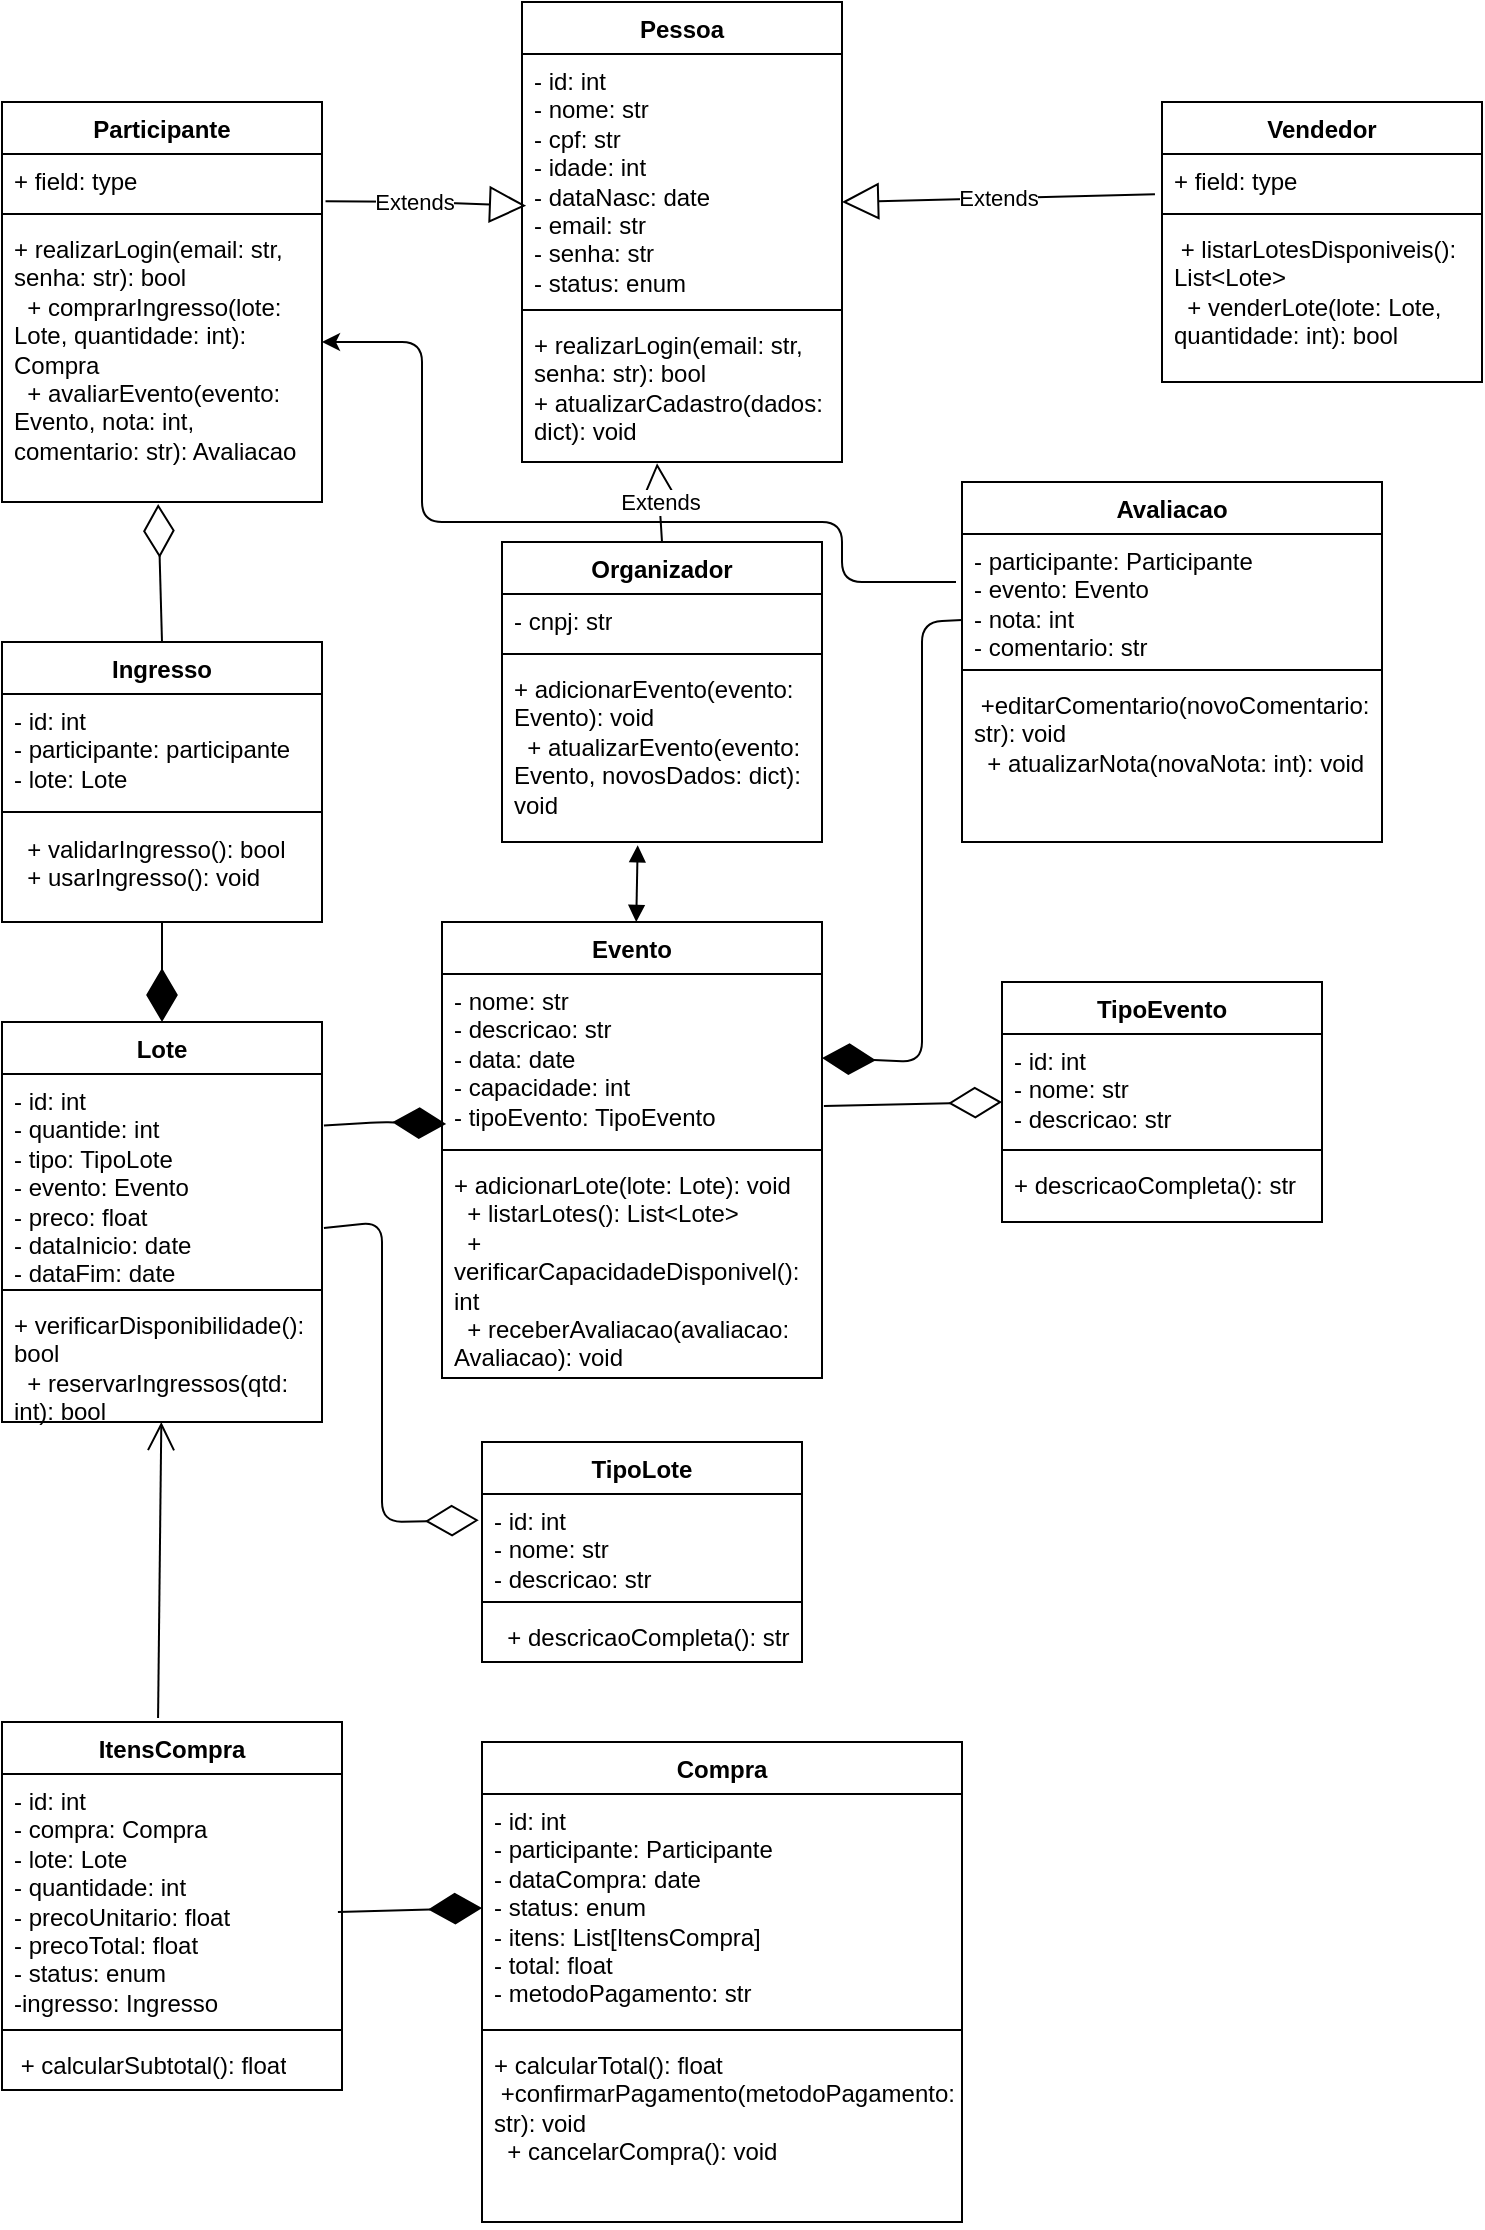 <mxfile>
    <diagram id="XfVH0HAjjys5zsh1K343" name="Page-1">
        <mxGraphModel dx="1216" dy="779" grid="1" gridSize="10" guides="1" tooltips="1" connect="1" arrows="1" fold="1" page="1" pageScale="1" pageWidth="850" pageHeight="1100" math="0" shadow="0">
            <root>
                <mxCell id="0"/>
                <mxCell id="1" parent="0"/>
                <mxCell id="6" value="Pessoa" style="swimlane;fontStyle=1;align=center;verticalAlign=top;childLayout=stackLayout;horizontal=1;startSize=26;horizontalStack=0;resizeParent=1;resizeParentMax=0;resizeLast=0;collapsible=1;marginBottom=0;whiteSpace=wrap;html=1;" parent="1" vertex="1">
                    <mxGeometry x="290" y="20" width="160" height="230" as="geometry"/>
                </mxCell>
                <mxCell id="7" value="- id: int&lt;div&gt;- nome: str&lt;/div&gt;&lt;div&gt;- cpf: str&lt;/div&gt;&lt;div&gt;- idade: int&lt;/div&gt;&lt;div&gt;- dataNasc: date&lt;/div&gt;&lt;div&gt;- email: str&lt;/div&gt;&lt;div&gt;- senha: str&lt;/div&gt;&lt;div&gt;- status: enum&lt;/div&gt;&lt;div&gt;&lt;br&gt;&lt;/div&gt;&lt;div&gt;&lt;br&gt;&lt;/div&gt;&lt;div&gt;&lt;br&gt;&lt;/div&gt;" style="text;strokeColor=none;fillColor=none;align=left;verticalAlign=top;spacingLeft=4;spacingRight=4;overflow=hidden;rotatable=0;points=[[0,0.5],[1,0.5]];portConstraint=eastwest;whiteSpace=wrap;html=1;" parent="6" vertex="1">
                    <mxGeometry y="26" width="160" height="124" as="geometry"/>
                </mxCell>
                <mxCell id="8" value="" style="line;strokeWidth=1;fillColor=none;align=left;verticalAlign=middle;spacingTop=-1;spacingLeft=3;spacingRight=3;rotatable=0;labelPosition=right;points=[];portConstraint=eastwest;strokeColor=inherit;" parent="6" vertex="1">
                    <mxGeometry y="150" width="160" height="8" as="geometry"/>
                </mxCell>
                <mxCell id="9" value="&lt;span style=&quot;color: rgb(0, 0, 0);&quot;&gt;+ realizarLogin(email: str, senha: str): bool&lt;/span&gt;&lt;div&gt;&lt;font color=&quot;#000000&quot;&gt;+&amp;nbsp;&lt;/font&gt;atualizarCadastro(dados: dict): void&lt;font color=&quot;#000000&quot;&gt;&lt;br&gt;&lt;/font&gt;&lt;div&gt;&lt;span style=&quot;color: rgb(0, 0, 0);&quot;&gt;&lt;br&gt;&lt;/span&gt;&lt;/div&gt;&lt;/div&gt;" style="text;strokeColor=none;fillColor=none;align=left;verticalAlign=top;spacingLeft=4;spacingRight=4;overflow=hidden;rotatable=0;points=[[0,0.5],[1,0.5]];portConstraint=eastwest;whiteSpace=wrap;html=1;" parent="6" vertex="1">
                    <mxGeometry y="158" width="160" height="72" as="geometry"/>
                </mxCell>
                <mxCell id="11" value="Participante" style="swimlane;fontStyle=1;align=center;verticalAlign=top;childLayout=stackLayout;horizontal=1;startSize=26;horizontalStack=0;resizeParent=1;resizeParentMax=0;resizeLast=0;collapsible=1;marginBottom=0;whiteSpace=wrap;html=1;" parent="1" vertex="1">
                    <mxGeometry x="30" y="70" width="160" height="200" as="geometry"/>
                </mxCell>
                <mxCell id="12" value="+ field: type" style="text;strokeColor=none;fillColor=none;align=left;verticalAlign=top;spacingLeft=4;spacingRight=4;overflow=hidden;rotatable=0;points=[[0,0.5],[1,0.5]];portConstraint=eastwest;whiteSpace=wrap;html=1;" parent="11" vertex="1">
                    <mxGeometry y="26" width="160" height="26" as="geometry"/>
                </mxCell>
                <mxCell id="13" value="" style="line;strokeWidth=1;fillColor=none;align=left;verticalAlign=middle;spacingTop=-1;spacingLeft=3;spacingRight=3;rotatable=0;labelPosition=right;points=[];portConstraint=eastwest;strokeColor=inherit;" parent="11" vertex="1">
                    <mxGeometry y="52" width="160" height="8" as="geometry"/>
                </mxCell>
                <mxCell id="14" value="&lt;div&gt;&lt;font color=&quot;#000000&quot;&gt;+ realizarLogin(email: str, senha: str): bool&lt;/font&gt;&lt;/div&gt;&lt;div&gt;&lt;font color=&quot;#000000&quot;&gt;&amp;nbsp; + comprarIngresso(lote: Lote, quantidade: int): Compra&lt;/font&gt;&lt;/div&gt;&lt;div&gt;&lt;font color=&quot;#000000&quot;&gt;&amp;nbsp; + avaliarEvento(evento: Evento, nota: int, comentario: str): Avaliacao&lt;/font&gt;&lt;/div&gt;" style="text;strokeColor=none;fillColor=none;align=left;verticalAlign=top;spacingLeft=4;spacingRight=4;overflow=hidden;rotatable=0;points=[[0,0.5],[1,0.5]];portConstraint=eastwest;whiteSpace=wrap;html=1;" parent="11" vertex="1">
                    <mxGeometry y="60" width="160" height="140" as="geometry"/>
                </mxCell>
                <mxCell id="15" value="Organizador" style="swimlane;fontStyle=1;align=center;verticalAlign=top;childLayout=stackLayout;horizontal=1;startSize=26;horizontalStack=0;resizeParent=1;resizeParentMax=0;resizeLast=0;collapsible=1;marginBottom=0;whiteSpace=wrap;html=1;" parent="1" vertex="1">
                    <mxGeometry x="280" y="290" width="160" height="150" as="geometry"/>
                </mxCell>
                <mxCell id="16" value="- cnpj: str" style="text;strokeColor=none;fillColor=none;align=left;verticalAlign=top;spacingLeft=4;spacingRight=4;overflow=hidden;rotatable=0;points=[[0,0.5],[1,0.5]];portConstraint=eastwest;whiteSpace=wrap;html=1;" parent="15" vertex="1">
                    <mxGeometry y="26" width="160" height="26" as="geometry"/>
                </mxCell>
                <mxCell id="17" value="" style="line;strokeWidth=1;fillColor=none;align=left;verticalAlign=middle;spacingTop=-1;spacingLeft=3;spacingRight=3;rotatable=0;labelPosition=right;points=[];portConstraint=eastwest;strokeColor=inherit;" parent="15" vertex="1">
                    <mxGeometry y="52" width="160" height="8" as="geometry"/>
                </mxCell>
                <mxCell id="18" value="&lt;div&gt;&lt;font color=&quot;#000000&quot;&gt;+ adicionarEvento(evento: Evento): void&lt;/font&gt;&lt;/div&gt;&lt;div&gt;&lt;font color=&quot;#000000&quot;&gt;&amp;nbsp; + atualizarEvento(evento: Evento, novosDados: dict): void&lt;/font&gt;&lt;/div&gt;" style="text;strokeColor=none;fillColor=none;align=left;verticalAlign=top;spacingLeft=4;spacingRight=4;overflow=hidden;rotatable=0;points=[[0,0.5],[1,0.5]];portConstraint=eastwest;whiteSpace=wrap;html=1;" parent="15" vertex="1">
                    <mxGeometry y="60" width="160" height="90" as="geometry"/>
                </mxCell>
                <mxCell id="19" value="Vendedor" style="swimlane;fontStyle=1;align=center;verticalAlign=top;childLayout=stackLayout;horizontal=1;startSize=26;horizontalStack=0;resizeParent=1;resizeParentMax=0;resizeLast=0;collapsible=1;marginBottom=0;whiteSpace=wrap;html=1;" parent="1" vertex="1">
                    <mxGeometry x="610" y="70" width="160" height="140" as="geometry"/>
                </mxCell>
                <mxCell id="20" value="+ field: type" style="text;strokeColor=none;fillColor=none;align=left;verticalAlign=top;spacingLeft=4;spacingRight=4;overflow=hidden;rotatable=0;points=[[0,0.5],[1,0.5]];portConstraint=eastwest;whiteSpace=wrap;html=1;" parent="19" vertex="1">
                    <mxGeometry y="26" width="160" height="26" as="geometry"/>
                </mxCell>
                <mxCell id="21" value="" style="line;strokeWidth=1;fillColor=none;align=left;verticalAlign=middle;spacingTop=-1;spacingLeft=3;spacingRight=3;rotatable=0;labelPosition=right;points=[];portConstraint=eastwest;strokeColor=inherit;" parent="19" vertex="1">
                    <mxGeometry y="52" width="160" height="8" as="geometry"/>
                </mxCell>
                <mxCell id="22" value="&lt;div&gt;&lt;font color=&quot;#000000&quot;&gt;&amp;nbsp;+ listarLotesDisponiveis(): List&amp;lt;Lote&amp;gt;&lt;/font&gt;&lt;/div&gt;&lt;div&gt;&lt;font color=&quot;#000000&quot;&gt;&amp;nbsp; + venderLote(lote: Lote, quantidade: int): bool&lt;/font&gt;&lt;/div&gt;" style="text;strokeColor=none;fillColor=none;align=left;verticalAlign=top;spacingLeft=4;spacingRight=4;overflow=hidden;rotatable=0;points=[[0,0.5],[1,0.5]];portConstraint=eastwest;whiteSpace=wrap;html=1;" parent="19" vertex="1">
                    <mxGeometry y="60" width="160" height="80" as="geometry"/>
                </mxCell>
                <mxCell id="23" value="Extends" style="endArrow=block;endSize=16;endFill=0;html=1;exitX=1.011;exitY=0.908;exitDx=0;exitDy=0;entryX=0.013;entryY=0.612;entryDx=0;entryDy=0;entryPerimeter=0;exitPerimeter=0;" parent="1" source="12" target="7" edge="1">
                    <mxGeometry x="-0.125" width="160" relative="1" as="geometry">
                        <mxPoint x="160" y="190" as="sourcePoint"/>
                        <mxPoint x="320" y="190" as="targetPoint"/>
                        <Array as="points">
                            <mxPoint x="240" y="120"/>
                        </Array>
                        <mxPoint as="offset"/>
                    </mxGeometry>
                </mxCell>
                <mxCell id="24" value="Extends" style="endArrow=block;endSize=16;endFill=0;html=1;exitX=0.5;exitY=0;exitDx=0;exitDy=0;entryX=0.422;entryY=1.008;entryDx=0;entryDy=0;entryPerimeter=0;" parent="1" source="15" target="9" edge="1">
                    <mxGeometry width="160" relative="1" as="geometry">
                        <mxPoint x="350" y="290" as="sourcePoint"/>
                        <mxPoint x="510" y="340" as="targetPoint"/>
                    </mxGeometry>
                </mxCell>
                <mxCell id="25" value="Extends" style="endArrow=block;endSize=16;endFill=0;html=1;entryX=1;entryY=0.597;entryDx=0;entryDy=0;entryPerimeter=0;exitX=-0.022;exitY=0.774;exitDx=0;exitDy=0;exitPerimeter=0;" parent="1" source="20" target="7" edge="1">
                    <mxGeometry width="160" relative="1" as="geometry">
                        <mxPoint x="560" y="230" as="sourcePoint"/>
                        <mxPoint x="500" y="140" as="targetPoint"/>
                    </mxGeometry>
                </mxCell>
                <mxCell id="26" value="Evento" style="swimlane;fontStyle=1;align=center;verticalAlign=top;childLayout=stackLayout;horizontal=1;startSize=26;horizontalStack=0;resizeParent=1;resizeParentMax=0;resizeLast=0;collapsible=1;marginBottom=0;whiteSpace=wrap;html=1;" parent="1" vertex="1">
                    <mxGeometry x="250" y="480" width="190" height="228" as="geometry"/>
                </mxCell>
                <mxCell id="27" value="&lt;div&gt;- nome: str&lt;/div&gt;&lt;div&gt;- descricao: str&lt;/div&gt;&lt;div&gt;- data: date&lt;/div&gt;- capacidade: int&lt;div&gt;- tipoEvento: TipoEvento&lt;/div&gt;&lt;div&gt;&lt;br&gt;&lt;/div&gt;" style="text;strokeColor=none;fillColor=none;align=left;verticalAlign=top;spacingLeft=4;spacingRight=4;overflow=hidden;rotatable=0;points=[[0,0.5],[1,0.5]];portConstraint=eastwest;whiteSpace=wrap;html=1;" parent="26" vertex="1">
                    <mxGeometry y="26" width="190" height="84" as="geometry"/>
                </mxCell>
                <mxCell id="28" value="" style="line;strokeWidth=1;fillColor=none;align=left;verticalAlign=middle;spacingTop=-1;spacingLeft=3;spacingRight=3;rotatable=0;labelPosition=right;points=[];portConstraint=eastwest;strokeColor=inherit;" parent="26" vertex="1">
                    <mxGeometry y="110" width="190" height="8" as="geometry"/>
                </mxCell>
                <mxCell id="29" value="&lt;div&gt;&lt;font color=&quot;#000000&quot;&gt;+ adicionarLote(lote: Lote): void&lt;/font&gt;&lt;/div&gt;&lt;div&gt;&lt;font color=&quot;#000000&quot;&gt;&amp;nbsp; + listarLotes(): List&amp;lt;Lote&amp;gt;&lt;/font&gt;&lt;/div&gt;&lt;div&gt;&lt;font color=&quot;#000000&quot;&gt;&amp;nbsp; + verificarCapacidadeDisponivel(): int&lt;/font&gt;&lt;/div&gt;&lt;div&gt;&lt;font color=&quot;#000000&quot;&gt;&amp;nbsp; + receberAvaliacao(avaliacao: Avaliacao): void&lt;/font&gt;&lt;/div&gt;" style="text;strokeColor=none;fillColor=none;align=left;verticalAlign=top;spacingLeft=4;spacingRight=4;overflow=hidden;rotatable=0;points=[[0,0.5],[1,0.5]];portConstraint=eastwest;whiteSpace=wrap;html=1;" parent="26" vertex="1">
                    <mxGeometry y="118" width="190" height="110" as="geometry"/>
                </mxCell>
                <mxCell id="30" value="Ingresso" style="swimlane;fontStyle=1;align=center;verticalAlign=top;childLayout=stackLayout;horizontal=1;startSize=26;horizontalStack=0;resizeParent=1;resizeParentMax=0;resizeLast=0;collapsible=1;marginBottom=0;whiteSpace=wrap;html=1;" parent="1" vertex="1">
                    <mxGeometry x="30" y="340" width="160" height="140" as="geometry"/>
                </mxCell>
                <mxCell id="31" value="&lt;div&gt;- id: int&lt;/div&gt;- participante: participante&lt;div&gt;- lote: Lote&lt;/div&gt;&lt;div&gt;&lt;br&gt;&lt;/div&gt;" style="text;strokeColor=none;fillColor=none;align=left;verticalAlign=top;spacingLeft=4;spacingRight=4;overflow=hidden;rotatable=0;points=[[0,0.5],[1,0.5]];portConstraint=eastwest;whiteSpace=wrap;html=1;" parent="30" vertex="1">
                    <mxGeometry y="26" width="160" height="54" as="geometry"/>
                </mxCell>
                <mxCell id="32" value="" style="line;strokeWidth=1;fillColor=none;align=left;verticalAlign=middle;spacingTop=-1;spacingLeft=3;spacingRight=3;rotatable=0;labelPosition=right;points=[];portConstraint=eastwest;strokeColor=inherit;" parent="30" vertex="1">
                    <mxGeometry y="80" width="160" height="10" as="geometry"/>
                </mxCell>
                <mxCell id="33" value="&lt;div&gt;&lt;font color=&quot;#000000&quot;&gt;&amp;nbsp; + validarIngresso(): bool&lt;/font&gt;&lt;/div&gt;&lt;div&gt;&lt;font color=&quot;#000000&quot;&gt;&amp;nbsp; + usarIngresso(): void&lt;/font&gt;&lt;/div&gt;" style="text;strokeColor=none;fillColor=none;align=left;verticalAlign=top;spacingLeft=4;spacingRight=4;overflow=hidden;rotatable=0;points=[[0,0.5],[1,0.5]];portConstraint=eastwest;whiteSpace=wrap;html=1;" parent="30" vertex="1">
                    <mxGeometry y="90" width="160" height="50" as="geometry"/>
                </mxCell>
                <mxCell id="108" style="edgeStyle=none;html=1;" parent="1" edge="1">
                    <mxGeometry relative="1" as="geometry">
                        <mxPoint x="190" y="190" as="targetPoint"/>
                        <Array as="points">
                            <mxPoint x="450" y="310"/>
                            <mxPoint x="450" y="280"/>
                            <mxPoint x="240" y="280"/>
                            <mxPoint x="240" y="190"/>
                        </Array>
                        <mxPoint x="507" y="310" as="sourcePoint"/>
                    </mxGeometry>
                </mxCell>
                <mxCell id="34" value="Avaliacao" style="swimlane;fontStyle=1;align=center;verticalAlign=top;childLayout=stackLayout;horizontal=1;startSize=26;horizontalStack=0;resizeParent=1;resizeParentMax=0;resizeLast=0;collapsible=1;marginBottom=0;whiteSpace=wrap;html=1;" parent="1" vertex="1">
                    <mxGeometry x="510" y="260" width="210" height="180" as="geometry"/>
                </mxCell>
                <mxCell id="35" value="- participante: Participante&lt;div&gt;- evento: Evento&lt;/div&gt;&lt;div&gt;- nota: int&lt;/div&gt;&lt;div&gt;- comentario: str&lt;/div&gt;&lt;div&gt;&lt;br&gt;&lt;/div&gt;" style="text;strokeColor=none;fillColor=none;align=left;verticalAlign=top;spacingLeft=4;spacingRight=4;overflow=hidden;rotatable=0;points=[[0,0.5],[1,0.5]];portConstraint=eastwest;whiteSpace=wrap;html=1;" parent="34" vertex="1">
                    <mxGeometry y="26" width="210" height="64" as="geometry"/>
                </mxCell>
                <mxCell id="36" value="" style="line;strokeWidth=1;fillColor=none;align=left;verticalAlign=middle;spacingTop=-1;spacingLeft=3;spacingRight=3;rotatable=0;labelPosition=right;points=[];portConstraint=eastwest;strokeColor=inherit;" parent="34" vertex="1">
                    <mxGeometry y="90" width="210" height="8" as="geometry"/>
                </mxCell>
                <mxCell id="37" value="&lt;div&gt;&lt;font color=&quot;#000000&quot;&gt;&amp;nbsp;+editarComentario(novoComentario: str): void&lt;/font&gt;&lt;/div&gt;&lt;div&gt;&lt;font color=&quot;#000000&quot;&gt;&amp;nbsp; + atualizarNota(novaNota: int): void&lt;/font&gt;&lt;/div&gt;" style="text;strokeColor=none;fillColor=none;align=left;verticalAlign=top;spacingLeft=4;spacingRight=4;overflow=hidden;rotatable=0;points=[[0,0.5],[1,0.5]];portConstraint=eastwest;whiteSpace=wrap;html=1;" parent="34" vertex="1">
                    <mxGeometry y="98" width="210" height="82" as="geometry"/>
                </mxCell>
                <mxCell id="42" value="Lote" style="swimlane;fontStyle=1;align=center;verticalAlign=top;childLayout=stackLayout;horizontal=1;startSize=26;horizontalStack=0;resizeParent=1;resizeParentMax=0;resizeLast=0;collapsible=1;marginBottom=0;whiteSpace=wrap;html=1;" parent="1" vertex="1">
                    <mxGeometry x="30" y="530" width="160" height="200" as="geometry"/>
                </mxCell>
                <mxCell id="43" value="- id: int&lt;div&gt;- quantide: int&lt;/div&gt;&lt;div&gt;- tipo: TipoLote&lt;/div&gt;&lt;div&gt;- evento: Evento&lt;/div&gt;&lt;div&gt;- preco: float&lt;/div&gt;&lt;div&gt;- dataInicio: date&lt;/div&gt;&lt;div&gt;- dataFim: date&lt;/div&gt;" style="text;strokeColor=none;fillColor=none;align=left;verticalAlign=top;spacingLeft=4;spacingRight=4;overflow=hidden;rotatable=0;points=[[0,0.5],[1,0.5]];portConstraint=eastwest;whiteSpace=wrap;html=1;" parent="42" vertex="1">
                    <mxGeometry y="26" width="160" height="104" as="geometry"/>
                </mxCell>
                <mxCell id="44" value="" style="line;strokeWidth=1;fillColor=none;align=left;verticalAlign=middle;spacingTop=-1;spacingLeft=3;spacingRight=3;rotatable=0;labelPosition=right;points=[];portConstraint=eastwest;strokeColor=inherit;" parent="42" vertex="1">
                    <mxGeometry y="130" width="160" height="8" as="geometry"/>
                </mxCell>
                <mxCell id="45" value="&lt;div&gt;&lt;font color=&quot;#000000&quot;&gt;+ verificarDisponibilidade(): bool&lt;/font&gt;&lt;/div&gt;&lt;div&gt;&lt;font color=&quot;#000000&quot;&gt;&amp;nbsp; + reservarIngressos(qtd: int): bool&lt;/font&gt;&lt;/div&gt;" style="text;strokeColor=none;fillColor=none;align=left;verticalAlign=top;spacingLeft=4;spacingRight=4;overflow=hidden;rotatable=0;points=[[0,0.5],[1,0.5]];portConstraint=eastwest;whiteSpace=wrap;html=1;" parent="42" vertex="1">
                    <mxGeometry y="138" width="160" height="62" as="geometry"/>
                </mxCell>
                <mxCell id="59" value="" style="endArrow=diamondThin;endFill=1;endSize=24;html=1;entryX=0.5;entryY=0;entryDx=0;entryDy=0;" parent="1" source="33" target="42" edge="1">
                    <mxGeometry width="160" relative="1" as="geometry">
                        <mxPoint x="380" y="450" as="sourcePoint"/>
                        <mxPoint x="110" y="430" as="targetPoint"/>
                        <Array as="points">
                            <mxPoint x="110" y="500"/>
                        </Array>
                    </mxGeometry>
                </mxCell>
                <mxCell id="60" value="Compra" style="swimlane;fontStyle=1;align=center;verticalAlign=top;childLayout=stackLayout;horizontal=1;startSize=26;horizontalStack=0;resizeParent=1;resizeParentMax=0;resizeLast=0;collapsible=1;marginBottom=0;whiteSpace=wrap;html=1;" parent="1" vertex="1">
                    <mxGeometry x="270" y="890" width="240" height="240" as="geometry"/>
                </mxCell>
                <mxCell id="61" value="- id: int&lt;div&gt;- participante: Participante&lt;/div&gt;&lt;div&gt;- dataCompra: date&lt;/div&gt;&lt;div&gt;- status: enum&lt;/div&gt;&lt;div&gt;- itens: List[ItensCompra]&amp;nbsp;&lt;/div&gt;&lt;div&gt;- total: float&lt;/div&gt;&lt;div&gt;- metodoPagamento: str&lt;/div&gt;" style="text;strokeColor=none;fillColor=none;align=left;verticalAlign=top;spacingLeft=4;spacingRight=4;overflow=hidden;rotatable=0;points=[[0,0.5],[1,0.5]];portConstraint=eastwest;whiteSpace=wrap;html=1;" parent="60" vertex="1">
                    <mxGeometry y="26" width="240" height="114" as="geometry"/>
                </mxCell>
                <mxCell id="62" value="" style="line;strokeWidth=1;fillColor=none;align=left;verticalAlign=middle;spacingTop=-1;spacingLeft=3;spacingRight=3;rotatable=0;labelPosition=right;points=[];portConstraint=eastwest;strokeColor=inherit;" parent="60" vertex="1">
                    <mxGeometry y="140" width="240" height="8" as="geometry"/>
                </mxCell>
                <mxCell id="63" value="&lt;div&gt;&lt;font color=&quot;#000000&quot;&gt;+ calcularTotal(): float&lt;/font&gt;&lt;/div&gt;&lt;div&gt;&lt;font color=&quot;#000000&quot;&gt;&amp;nbsp;+confirmarPagamento(metodoPagamento: str): void&lt;/font&gt;&lt;/div&gt;&lt;div&gt;&lt;font color=&quot;#000000&quot;&gt;&amp;nbsp; + cancelarCompra(): void&lt;/font&gt;&lt;/div&gt;" style="text;strokeColor=none;fillColor=none;align=left;verticalAlign=top;spacingLeft=4;spacingRight=4;overflow=hidden;rotatable=0;points=[[0,0.5],[1,0.5]];portConstraint=eastwest;whiteSpace=wrap;html=1;" parent="60" vertex="1">
                    <mxGeometry y="148" width="240" height="92" as="geometry"/>
                </mxCell>
                <mxCell id="68" value="ItensCompra" style="swimlane;fontStyle=1;align=center;verticalAlign=top;childLayout=stackLayout;horizontal=1;startSize=26;horizontalStack=0;resizeParent=1;resizeParentMax=0;resizeLast=0;collapsible=1;marginBottom=0;whiteSpace=wrap;html=1;" parent="1" vertex="1">
                    <mxGeometry x="30" y="880" width="170" height="184" as="geometry"/>
                </mxCell>
                <mxCell id="69" value="- id: int&lt;div&gt;- compra: Compra&lt;/div&gt;&lt;div&gt;- lote: Lote&lt;/div&gt;&lt;div&gt;- quantidade: int&lt;/div&gt;&lt;div&gt;- precoUnitario: float&lt;/div&gt;&lt;div&gt;- precoTotal: float&lt;/div&gt;&lt;div&gt;- status: enum&lt;/div&gt;&lt;div&gt;-ingresso: Ingresso&lt;/div&gt;" style="text;strokeColor=none;fillColor=none;align=left;verticalAlign=top;spacingLeft=4;spacingRight=4;overflow=hidden;rotatable=0;points=[[0,0.5],[1,0.5]];portConstraint=eastwest;whiteSpace=wrap;html=1;" parent="68" vertex="1">
                    <mxGeometry y="26" width="170" height="124" as="geometry"/>
                </mxCell>
                <mxCell id="70" value="" style="line;strokeWidth=1;fillColor=none;align=left;verticalAlign=middle;spacingTop=-1;spacingLeft=3;spacingRight=3;rotatable=0;labelPosition=right;points=[];portConstraint=eastwest;strokeColor=inherit;" parent="68" vertex="1">
                    <mxGeometry y="150" width="170" height="8" as="geometry"/>
                </mxCell>
                <mxCell id="71" value="&amp;nbsp;+ calcularSubtotal(): float" style="text;strokeColor=none;fillColor=none;align=left;verticalAlign=top;spacingLeft=4;spacingRight=4;overflow=hidden;rotatable=0;points=[[0,0.5],[1,0.5]];portConstraint=eastwest;whiteSpace=wrap;html=1;" parent="68" vertex="1">
                    <mxGeometry y="158" width="170" height="26" as="geometry"/>
                </mxCell>
                <mxCell id="72" value="" style="endArrow=diamondThin;endFill=1;endSize=24;html=1;exitX=0.988;exitY=0.556;exitDx=0;exitDy=0;exitPerimeter=0;entryX=0;entryY=0.5;entryDx=0;entryDy=0;" parent="1" source="69" target="61" edge="1">
                    <mxGeometry width="160" relative="1" as="geometry">
                        <mxPoint x="280" y="825" as="sourcePoint"/>
                        <mxPoint x="320" y="785" as="targetPoint"/>
                    </mxGeometry>
                </mxCell>
                <mxCell id="75" value="" style="endArrow=diamondThin;endFill=1;endSize=24;html=1;entryX=0.011;entryY=0.893;entryDx=0;entryDy=0;exitX=1.006;exitY=0.248;exitDx=0;exitDy=0;exitPerimeter=0;entryPerimeter=0;" parent="1" source="43" target="27" edge="1">
                    <mxGeometry width="160" relative="1" as="geometry">
                        <mxPoint x="80" y="400" as="sourcePoint"/>
                        <mxPoint x="240" y="400" as="targetPoint"/>
                        <Array as="points">
                            <mxPoint x="220" y="580"/>
                        </Array>
                    </mxGeometry>
                </mxCell>
                <mxCell id="77" value="" style="endArrow=diamondThin;endFill=0;endSize=24;html=1;entryX=0.488;entryY=1.007;entryDx=0;entryDy=0;entryPerimeter=0;exitX=0.5;exitY=0;exitDx=0;exitDy=0;" parent="1" source="30" target="14" edge="1">
                    <mxGeometry width="160" relative="1" as="geometry">
                        <mxPoint x="108" y="330" as="sourcePoint"/>
                        <mxPoint x="109" y="280" as="targetPoint"/>
                    </mxGeometry>
                </mxCell>
                <mxCell id="80" value="TipoEvento" style="swimlane;fontStyle=1;align=center;verticalAlign=top;childLayout=stackLayout;horizontal=1;startSize=26;horizontalStack=0;resizeParent=1;resizeParentMax=0;resizeLast=0;collapsible=1;marginBottom=0;whiteSpace=wrap;html=1;" parent="1" vertex="1">
                    <mxGeometry x="530" y="510" width="160" height="120" as="geometry"/>
                </mxCell>
                <mxCell id="81" value="- id: int&lt;div&gt;- nome: str&lt;/div&gt;&lt;div&gt;- descricao: str&lt;/div&gt;" style="text;strokeColor=none;fillColor=none;align=left;verticalAlign=top;spacingLeft=4;spacingRight=4;overflow=hidden;rotatable=0;points=[[0,0.5],[1,0.5]];portConstraint=eastwest;whiteSpace=wrap;html=1;" parent="80" vertex="1">
                    <mxGeometry y="26" width="160" height="54" as="geometry"/>
                </mxCell>
                <mxCell id="82" value="" style="line;strokeWidth=1;fillColor=none;align=left;verticalAlign=middle;spacingTop=-1;spacingLeft=3;spacingRight=3;rotatable=0;labelPosition=right;points=[];portConstraint=eastwest;strokeColor=inherit;" parent="80" vertex="1">
                    <mxGeometry y="80" width="160" height="8" as="geometry"/>
                </mxCell>
                <mxCell id="83" value="&lt;div&gt;&lt;span style=&quot;background-color: transparent;&quot;&gt;+ descricaoCompleta(): str&lt;/span&gt;&lt;/div&gt;" style="text;strokeColor=none;fillColor=none;align=left;verticalAlign=top;spacingLeft=4;spacingRight=4;overflow=hidden;rotatable=0;points=[[0,0.5],[1,0.5]];portConstraint=eastwest;whiteSpace=wrap;html=1;" parent="80" vertex="1">
                    <mxGeometry y="88" width="160" height="32" as="geometry"/>
                </mxCell>
                <mxCell id="84" value="TipoLote" style="swimlane;fontStyle=1;align=center;verticalAlign=top;childLayout=stackLayout;horizontal=1;startSize=26;horizontalStack=0;resizeParent=1;resizeParentMax=0;resizeLast=0;collapsible=1;marginBottom=0;whiteSpace=wrap;html=1;" parent="1" vertex="1">
                    <mxGeometry x="270" y="740" width="160" height="110" as="geometry"/>
                </mxCell>
                <mxCell id="85" value="- id: int&lt;div&gt;- nome: str&lt;/div&gt;&lt;div&gt;- descricao: str&lt;/div&gt;" style="text;strokeColor=none;fillColor=none;align=left;verticalAlign=top;spacingLeft=4;spacingRight=4;overflow=hidden;rotatable=0;points=[[0,0.5],[1,0.5]];portConstraint=eastwest;whiteSpace=wrap;html=1;" parent="84" vertex="1">
                    <mxGeometry y="26" width="160" height="50" as="geometry"/>
                </mxCell>
                <mxCell id="86" value="" style="line;strokeWidth=1;fillColor=none;align=left;verticalAlign=middle;spacingTop=-1;spacingLeft=3;spacingRight=3;rotatable=0;labelPosition=right;points=[];portConstraint=eastwest;strokeColor=inherit;" parent="84" vertex="1">
                    <mxGeometry y="76" width="160" height="8" as="geometry"/>
                </mxCell>
                <mxCell id="87" value="&amp;nbsp; + descricaoCompleta(): str" style="text;strokeColor=none;fillColor=none;align=left;verticalAlign=top;spacingLeft=4;spacingRight=4;overflow=hidden;rotatable=0;points=[[0,0.5],[1,0.5]];portConstraint=eastwest;whiteSpace=wrap;html=1;" parent="84" vertex="1">
                    <mxGeometry y="84" width="160" height="26" as="geometry"/>
                </mxCell>
                <mxCell id="88" value="" style="endArrow=diamondThin;endFill=0;endSize=24;html=1;exitX=1.006;exitY=0.74;exitDx=0;exitDy=0;exitPerimeter=0;entryX=-0.01;entryY=0.262;entryDx=0;entryDy=0;entryPerimeter=0;" parent="1" source="43" target="85" edge="1">
                    <mxGeometry width="160" relative="1" as="geometry">
                        <mxPoint x="540" y="460" as="sourcePoint"/>
                        <mxPoint x="300" y="615" as="targetPoint"/>
                        <Array as="points">
                            <mxPoint x="220" y="630"/>
                            <mxPoint x="220" y="780"/>
                        </Array>
                    </mxGeometry>
                </mxCell>
                <mxCell id="91" value="" style="endArrow=diamondThin;endFill=0;endSize=24;html=1;entryX=0;entryY=0.63;entryDx=0;entryDy=0;entryPerimeter=0;exitX=1.005;exitY=0.786;exitDx=0;exitDy=0;exitPerimeter=0;" parent="1" source="27" target="81" edge="1">
                    <mxGeometry width="160" relative="1" as="geometry">
                        <mxPoint x="450" y="570" as="sourcePoint"/>
                        <mxPoint x="570" y="360" as="targetPoint"/>
                    </mxGeometry>
                </mxCell>
                <mxCell id="93" value="" style="endArrow=diamondThin;endFill=1;endSize=24;html=1;exitX=0;exitY=0.672;exitDx=0;exitDy=0;exitPerimeter=0;entryX=1;entryY=0.5;entryDx=0;entryDy=0;" parent="1" source="35" target="27" edge="1">
                    <mxGeometry width="160" relative="1" as="geometry">
                        <mxPoint x="440" y="370" as="sourcePoint"/>
                        <mxPoint x="460" y="560" as="targetPoint"/>
                        <Array as="points">
                            <mxPoint x="490" y="330"/>
                            <mxPoint x="490" y="360"/>
                            <mxPoint x="490" y="400"/>
                            <mxPoint x="490" y="550"/>
                        </Array>
                    </mxGeometry>
                </mxCell>
                <mxCell id="107" value="" style="endArrow=block;startArrow=block;endFill=1;startFill=1;html=1;exitX=0.424;exitY=1.018;exitDx=0;exitDy=0;exitPerimeter=0;" parent="1" source="18" target="26" edge="1">
                    <mxGeometry width="160" relative="1" as="geometry">
                        <mxPoint x="440" y="330" as="sourcePoint"/>
                        <mxPoint x="600" y="330" as="targetPoint"/>
                    </mxGeometry>
                </mxCell>
                <mxCell id="79" value="" style="endArrow=open;endFill=1;endSize=12;html=1;exitX=0.459;exitY=-0.011;exitDx=0;exitDy=0;exitPerimeter=0;" parent="1" source="68" target="45" edge="1">
                    <mxGeometry width="160" relative="1" as="geometry">
                        <mxPoint x="110" y="740" as="sourcePoint"/>
                        <mxPoint x="110" y="670" as="targetPoint"/>
                    </mxGeometry>
                </mxCell>
            </root>
        </mxGraphModel>
    </diagram>
</mxfile>
